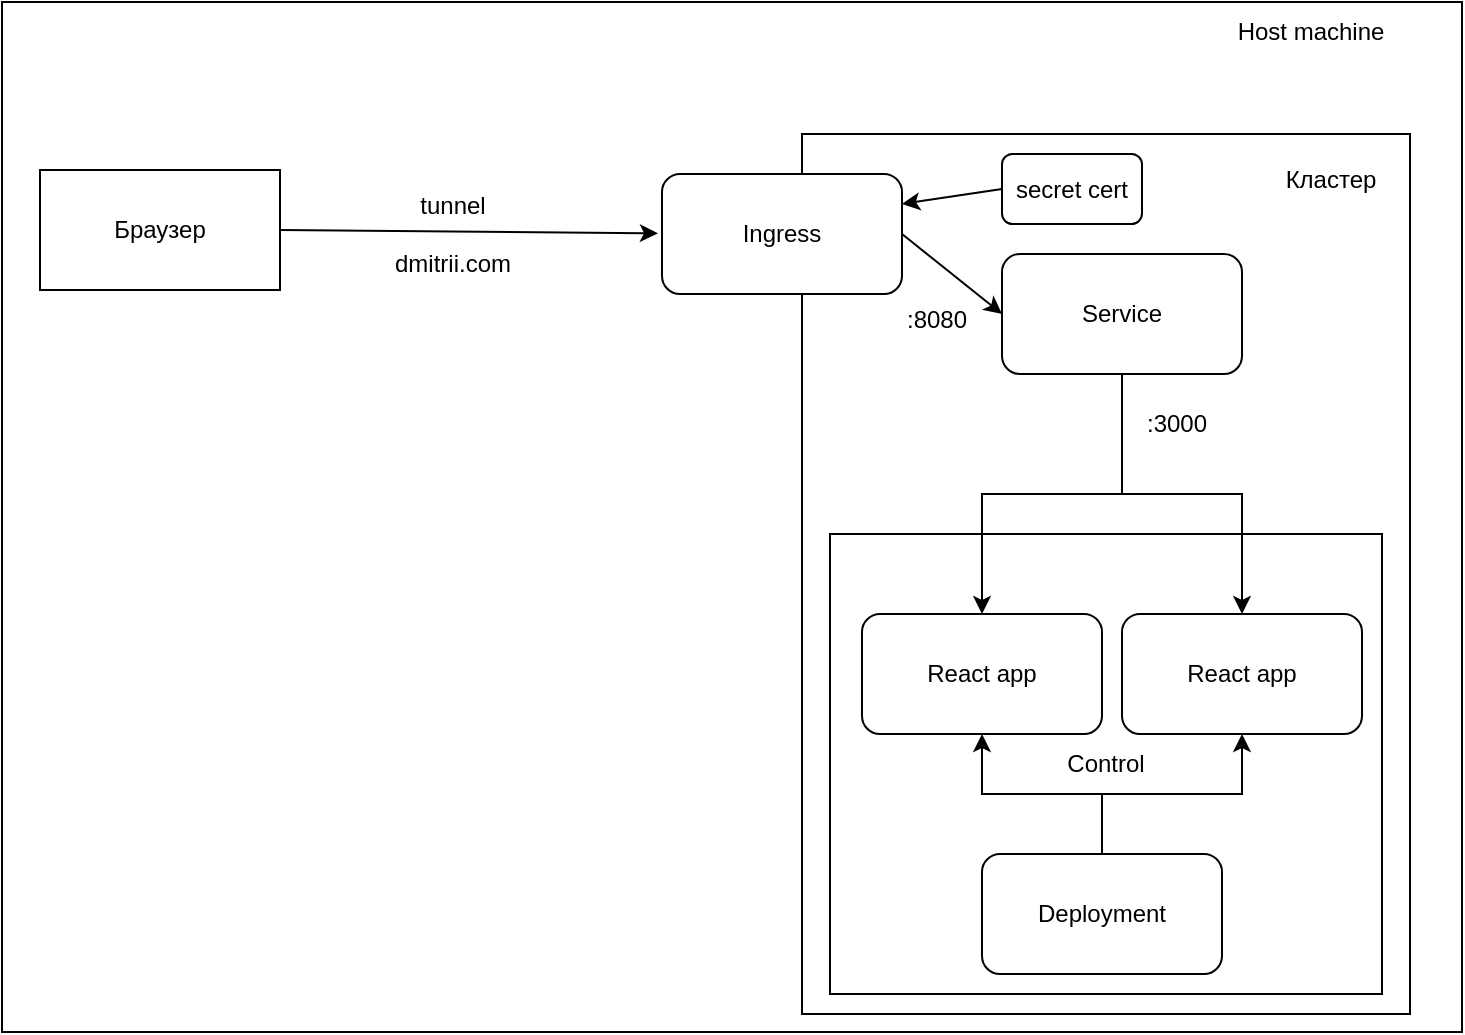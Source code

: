 <mxfile version="22.1.0" type="device">
  <diagram name="Page-1" id="daGm-d5KecSEp1XgCP-V">
    <mxGraphModel dx="1631" dy="902" grid="1" gridSize="10" guides="1" tooltips="1" connect="1" arrows="1" fold="1" page="1" pageScale="1" pageWidth="1169" pageHeight="827" background="none" math="0" shadow="0">
      <root>
        <mxCell id="0" />
        <mxCell id="1" parent="0" />
        <mxCell id="ugD7jA0MIQRqEHRXvRTK-17" value="" style="rounded=0;whiteSpace=wrap;html=1;" vertex="1" parent="1">
          <mxGeometry x="370" y="414" width="730" height="515" as="geometry" />
        </mxCell>
        <mxCell id="ugD7jA0MIQRqEHRXvRTK-2" value="Host machine" style="text;html=1;align=center;verticalAlign=middle;resizable=0;points=[];autosize=1;strokeColor=none;fillColor=none;" vertex="1" parent="1">
          <mxGeometry x="974" y="414" width="100" height="30" as="geometry" />
        </mxCell>
        <mxCell id="ugD7jA0MIQRqEHRXvRTK-3" value="Браузер" style="rounded=0;whiteSpace=wrap;html=1;" vertex="1" parent="1">
          <mxGeometry x="389" y="498" width="120" height="60" as="geometry" />
        </mxCell>
        <mxCell id="ugD7jA0MIQRqEHRXvRTK-4" value="" style="rounded=0;whiteSpace=wrap;html=1;" vertex="1" parent="1">
          <mxGeometry x="770" y="480" width="304" height="440" as="geometry" />
        </mxCell>
        <mxCell id="ugD7jA0MIQRqEHRXvRTK-5" value="Service" style="rounded=1;whiteSpace=wrap;html=1;" vertex="1" parent="1">
          <mxGeometry x="870" y="540" width="120" height="60" as="geometry" />
        </mxCell>
        <mxCell id="ugD7jA0MIQRqEHRXvRTK-6" value="" style="endArrow=classic;html=1;rounded=0;exitX=1;exitY=0.5;exitDx=0;exitDy=0;entryX=-0.017;entryY=0.494;entryDx=0;entryDy=0;entryPerimeter=0;" edge="1" parent="1" source="ugD7jA0MIQRqEHRXvRTK-3" target="ugD7jA0MIQRqEHRXvRTK-19">
          <mxGeometry width="50" height="50" relative="1" as="geometry">
            <mxPoint x="650" y="614" as="sourcePoint" />
            <mxPoint x="600" y="544" as="targetPoint" />
          </mxGeometry>
        </mxCell>
        <mxCell id="ugD7jA0MIQRqEHRXvRTK-8" value="tunnel&lt;br&gt;&lt;br&gt;dmitrii.com" style="text;html=1;align=center;verticalAlign=middle;resizable=0;points=[];autosize=1;strokeColor=none;fillColor=none;" vertex="1" parent="1">
          <mxGeometry x="555" y="500" width="80" height="60" as="geometry" />
        </mxCell>
        <mxCell id="ugD7jA0MIQRqEHRXvRTK-9" value="" style="endArrow=classic;html=1;rounded=0;exitX=1;exitY=0.5;exitDx=0;exitDy=0;entryX=0;entryY=0.5;entryDx=0;entryDy=0;" edge="1" parent="1" source="ugD7jA0MIQRqEHRXvRTK-19" target="ugD7jA0MIQRqEHRXvRTK-5">
          <mxGeometry width="50" height="50" relative="1" as="geometry">
            <mxPoint x="773.98" y="567.98" as="sourcePoint" />
            <mxPoint x="740" y="750" as="targetPoint" />
          </mxGeometry>
        </mxCell>
        <mxCell id="ugD7jA0MIQRqEHRXvRTK-10" value="Control" style="rounded=0;whiteSpace=wrap;html=1;" vertex="1" parent="1">
          <mxGeometry x="784" y="680" width="276" height="230" as="geometry" />
        </mxCell>
        <mxCell id="ugD7jA0MIQRqEHRXvRTK-11" value="Кластер" style="text;html=1;align=center;verticalAlign=middle;resizable=0;points=[];autosize=1;strokeColor=none;fillColor=none;" vertex="1" parent="1">
          <mxGeometry x="999" y="488" width="70" height="30" as="geometry" />
        </mxCell>
        <mxCell id="ugD7jA0MIQRqEHRXvRTK-12" value="React app" style="rounded=1;whiteSpace=wrap;html=1;" vertex="1" parent="1">
          <mxGeometry x="800" y="720" width="120" height="60" as="geometry" />
        </mxCell>
        <mxCell id="ugD7jA0MIQRqEHRXvRTK-13" value="React app" style="rounded=1;whiteSpace=wrap;html=1;" vertex="1" parent="1">
          <mxGeometry x="930" y="720" width="120" height="60" as="geometry" />
        </mxCell>
        <mxCell id="ugD7jA0MIQRqEHRXvRTK-16" value=":3000" style="text;html=1;align=center;verticalAlign=middle;resizable=0;points=[];autosize=1;strokeColor=none;fillColor=none;" vertex="1" parent="1">
          <mxGeometry x="932" y="610" width="50" height="30" as="geometry" />
        </mxCell>
        <mxCell id="ugD7jA0MIQRqEHRXvRTK-19" value="Ingress" style="rounded=1;whiteSpace=wrap;html=1;" vertex="1" parent="1">
          <mxGeometry x="700" y="500" width="120" height="60" as="geometry" />
        </mxCell>
        <mxCell id="ugD7jA0MIQRqEHRXvRTK-20" value="secret cert" style="rounded=1;whiteSpace=wrap;html=1;" vertex="1" parent="1">
          <mxGeometry x="870" y="490" width="70" height="35" as="geometry" />
        </mxCell>
        <mxCell id="ugD7jA0MIQRqEHRXvRTK-23" value="" style="endArrow=classic;html=1;rounded=0;exitX=0;exitY=0.5;exitDx=0;exitDy=0;entryX=1;entryY=0.25;entryDx=0;entryDy=0;" edge="1" parent="1" source="ugD7jA0MIQRqEHRXvRTK-20" target="ugD7jA0MIQRqEHRXvRTK-19">
          <mxGeometry width="50" height="50" relative="1" as="geometry">
            <mxPoint x="710" y="450" as="sourcePoint" />
            <mxPoint x="752" y="490" as="targetPoint" />
          </mxGeometry>
        </mxCell>
        <mxCell id="ugD7jA0MIQRqEHRXvRTK-24" value=":8080" style="text;html=1;align=center;verticalAlign=middle;resizable=0;points=[];autosize=1;strokeColor=none;fillColor=none;" vertex="1" parent="1">
          <mxGeometry x="812" y="558" width="50" height="30" as="geometry" />
        </mxCell>
        <mxCell id="ugD7jA0MIQRqEHRXvRTK-25" value="Deployment" style="rounded=1;whiteSpace=wrap;html=1;" vertex="1" parent="1">
          <mxGeometry x="860" y="840" width="120" height="60" as="geometry" />
        </mxCell>
        <mxCell id="ugD7jA0MIQRqEHRXvRTK-27" value="" style="endArrow=classic;startArrow=classic;html=1;rounded=0;entryX=0.5;entryY=1;entryDx=0;entryDy=0;exitX=0.5;exitY=1;exitDx=0;exitDy=0;" edge="1" parent="1" source="ugD7jA0MIQRqEHRXvRTK-13" target="ugD7jA0MIQRqEHRXvRTK-12">
          <mxGeometry width="50" height="50" relative="1" as="geometry">
            <mxPoint x="890" y="837.5" as="sourcePoint" />
            <mxPoint x="940" y="787.5" as="targetPoint" />
            <Array as="points">
              <mxPoint x="990" y="810" />
              <mxPoint x="860" y="810" />
            </Array>
          </mxGeometry>
        </mxCell>
        <mxCell id="ugD7jA0MIQRqEHRXvRTK-28" value="" style="endArrow=none;html=1;rounded=0;exitX=0.5;exitY=0;exitDx=0;exitDy=0;" edge="1" parent="1" source="ugD7jA0MIQRqEHRXvRTK-25">
          <mxGeometry width="50" height="50" relative="1" as="geometry">
            <mxPoint x="880" y="860" as="sourcePoint" />
            <mxPoint x="920" y="810" as="targetPoint" />
          </mxGeometry>
        </mxCell>
        <mxCell id="ugD7jA0MIQRqEHRXvRTK-29" value="" style="endArrow=classic;startArrow=classic;html=1;rounded=0;exitX=0.5;exitY=0;exitDx=0;exitDy=0;entryX=0.5;entryY=0;entryDx=0;entryDy=0;" edge="1" parent="1" source="ugD7jA0MIQRqEHRXvRTK-12" target="ugD7jA0MIQRqEHRXvRTK-13">
          <mxGeometry width="50" height="50" relative="1" as="geometry">
            <mxPoint x="880" y="690" as="sourcePoint" />
            <mxPoint x="930" y="640" as="targetPoint" />
            <Array as="points">
              <mxPoint x="860" y="660" />
              <mxPoint x="990" y="660" />
            </Array>
          </mxGeometry>
        </mxCell>
        <mxCell id="ugD7jA0MIQRqEHRXvRTK-30" value="" style="endArrow=none;html=1;rounded=0;exitX=0.5;exitY=1;exitDx=0;exitDy=0;" edge="1" parent="1" source="ugD7jA0MIQRqEHRXvRTK-5">
          <mxGeometry width="50" height="50" relative="1" as="geometry">
            <mxPoint x="880" y="690" as="sourcePoint" />
            <mxPoint x="930" y="660" as="targetPoint" />
          </mxGeometry>
        </mxCell>
      </root>
    </mxGraphModel>
  </diagram>
</mxfile>

